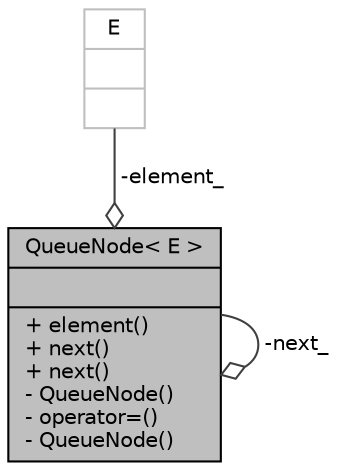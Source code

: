 digraph "QueueNode&lt; E &gt;"
{
 // LATEX_PDF_SIZE
  bgcolor="transparent";
  edge [fontname="Helvetica",fontsize="10",labelfontname="Helvetica",labelfontsize="10"];
  node [fontname="Helvetica",fontsize="10",shape=record];
  Node1 [label="{QueueNode\< E \>\n||+ element()\l+ next()\l+ next()\l- QueueNode()\l- operator=()\l- QueueNode()\l}",height=0.2,width=0.4,color="black", fillcolor="grey75", style="filled", fontcolor="black",tooltip=" "];
  Node2 -> Node1 [color="grey25",fontsize="10",style="solid",label=" -element_" ,arrowhead="odiamond",fontname="Helvetica"];
  Node2 [label="{E\n||}",height=0.2,width=0.4,color="grey75",tooltip=" "];
  Node1 -> Node1 [color="grey25",fontsize="10",style="solid",label=" -next_" ,arrowhead="odiamond",fontname="Helvetica"];
}
